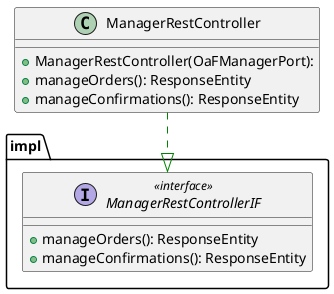 @startuml

top to bottom direction

class ManagerRestController {
  + ManagerRestController(OaFManagerPort):
  + manageOrders(): ResponseEntity
  + manageConfirmations(): ResponseEntity
}

package impl{
    interface ManagerRestControllerIF << interface >> {
      + manageOrders(): ResponseEntity
      + manageConfirmations(): ResponseEntity
    }
}

ManagerRestController    -[#008200,dashed]-^  ManagerRestControllerIF
@enduml
